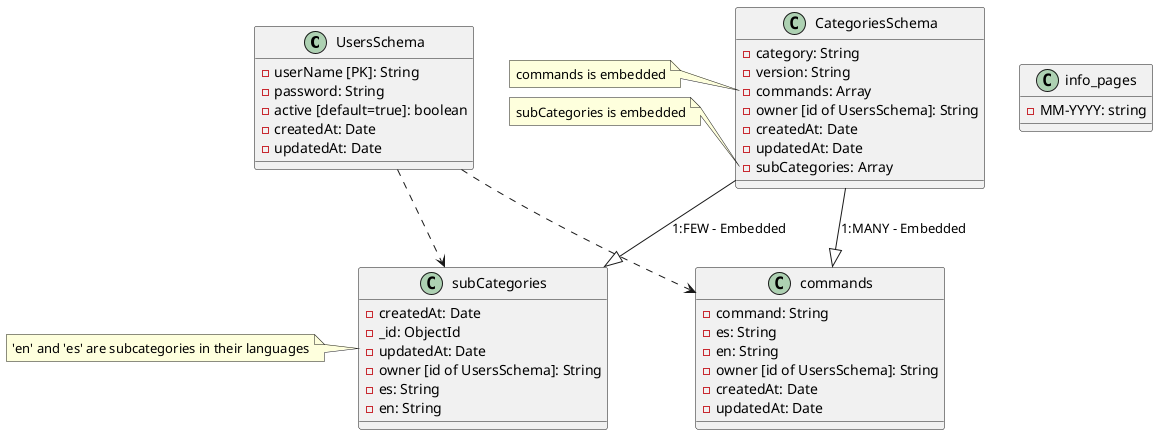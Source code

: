 @startuml

class UsersSchema{
    -userName [PK]: String
    -password: String
    -active [default=true]: boolean
    -createdAt: Date
    -updatedAt: Date
}

class CategoriesSchema{
    -category: String
    -version: String
    -commands: Array
    -owner [id of UsersSchema]: String
    -createdAt: Date
    -updatedAt: Date
    -subCategories: Array
}

note left of CategoriesSchema::commands
    commands is embedded
end note
note left of CategoriesSchema::subCategories
    subCategories is embedded
end note

class commands{
    -command: String
    -es: String
    -en: String
    -owner [id of UsersSchema]: String
    -createdAt: Date
    -updatedAt: Date
}

class subCategories{
    -createdAt: Date
    -_id: ObjectId
    -updatedAt: Date
    -owner [id of UsersSchema]: String
    -es: String
    -en: String
}

note left of subCategories: 'en' and 'es' are subcategories in their languages

class info_pages{
    -MM-YYYY: string
}    

CategoriesSchema --|> commands: 1:MANY - Embedded
CategoriesSchema --|> subCategories: 1:FEW - Embedded
UsersSchema -[dashed]-> commands
UsersSchema -[dashed]-> subCategories

@enduml